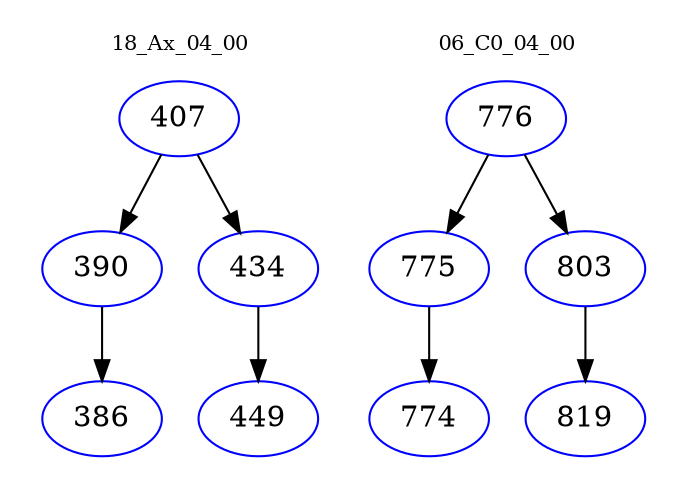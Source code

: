 digraph{
subgraph cluster_0 {
color = white
label = "18_Ax_04_00";
fontsize=10;
T0_407 [label="407", color="blue"]
T0_407 -> T0_390 [color="black"]
T0_390 [label="390", color="blue"]
T0_390 -> T0_386 [color="black"]
T0_386 [label="386", color="blue"]
T0_407 -> T0_434 [color="black"]
T0_434 [label="434", color="blue"]
T0_434 -> T0_449 [color="black"]
T0_449 [label="449", color="blue"]
}
subgraph cluster_1 {
color = white
label = "06_C0_04_00";
fontsize=10;
T1_776 [label="776", color="blue"]
T1_776 -> T1_775 [color="black"]
T1_775 [label="775", color="blue"]
T1_775 -> T1_774 [color="black"]
T1_774 [label="774", color="blue"]
T1_776 -> T1_803 [color="black"]
T1_803 [label="803", color="blue"]
T1_803 -> T1_819 [color="black"]
T1_819 [label="819", color="blue"]
}
}
